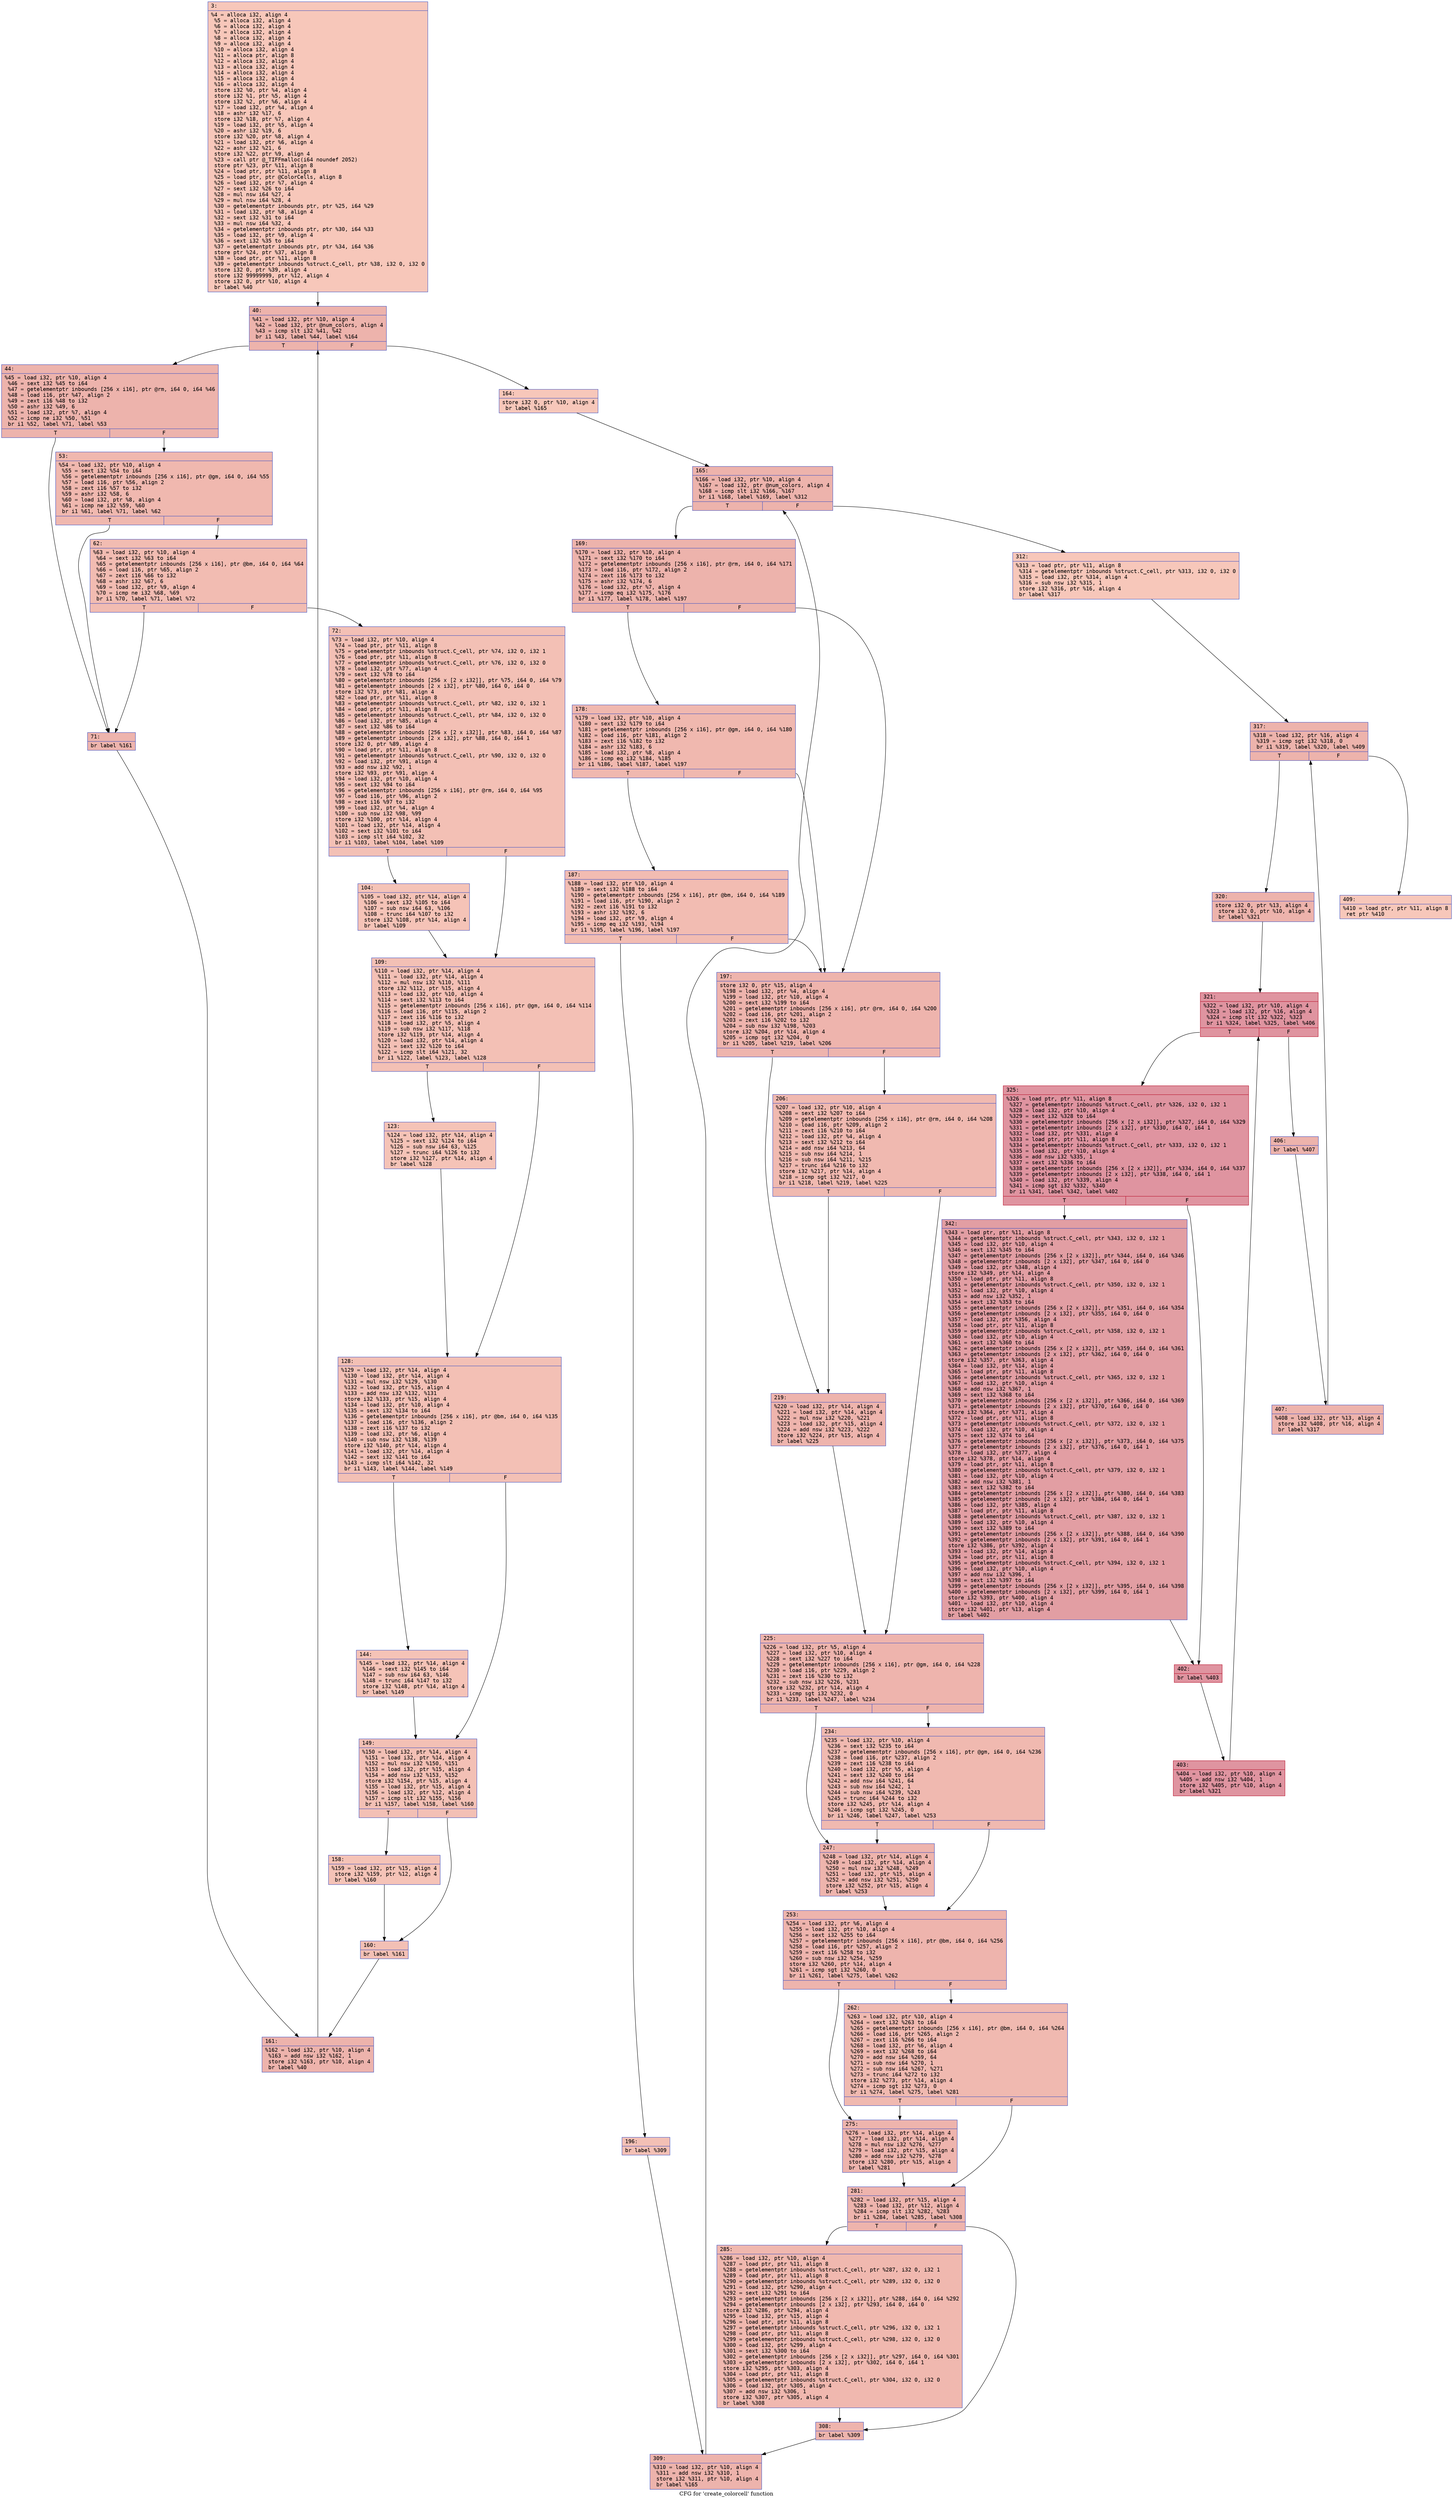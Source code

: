digraph "CFG for 'create_colorcell' function" {
	label="CFG for 'create_colorcell' function";

	Node0x60000375eb20 [shape=record,color="#3d50c3ff", style=filled, fillcolor="#ec7f6370" fontname="Courier",label="{3:\l|  %4 = alloca i32, align 4\l  %5 = alloca i32, align 4\l  %6 = alloca i32, align 4\l  %7 = alloca i32, align 4\l  %8 = alloca i32, align 4\l  %9 = alloca i32, align 4\l  %10 = alloca i32, align 4\l  %11 = alloca ptr, align 8\l  %12 = alloca i32, align 4\l  %13 = alloca i32, align 4\l  %14 = alloca i32, align 4\l  %15 = alloca i32, align 4\l  %16 = alloca i32, align 4\l  store i32 %0, ptr %4, align 4\l  store i32 %1, ptr %5, align 4\l  store i32 %2, ptr %6, align 4\l  %17 = load i32, ptr %4, align 4\l  %18 = ashr i32 %17, 6\l  store i32 %18, ptr %7, align 4\l  %19 = load i32, ptr %5, align 4\l  %20 = ashr i32 %19, 6\l  store i32 %20, ptr %8, align 4\l  %21 = load i32, ptr %6, align 4\l  %22 = ashr i32 %21, 6\l  store i32 %22, ptr %9, align 4\l  %23 = call ptr @_TIFFmalloc(i64 noundef 2052)\l  store ptr %23, ptr %11, align 8\l  %24 = load ptr, ptr %11, align 8\l  %25 = load ptr, ptr @ColorCells, align 8\l  %26 = load i32, ptr %7, align 4\l  %27 = sext i32 %26 to i64\l  %28 = mul nsw i64 %27, 4\l  %29 = mul nsw i64 %28, 4\l  %30 = getelementptr inbounds ptr, ptr %25, i64 %29\l  %31 = load i32, ptr %8, align 4\l  %32 = sext i32 %31 to i64\l  %33 = mul nsw i64 %32, 4\l  %34 = getelementptr inbounds ptr, ptr %30, i64 %33\l  %35 = load i32, ptr %9, align 4\l  %36 = sext i32 %35 to i64\l  %37 = getelementptr inbounds ptr, ptr %34, i64 %36\l  store ptr %24, ptr %37, align 8\l  %38 = load ptr, ptr %11, align 8\l  %39 = getelementptr inbounds %struct.C_cell, ptr %38, i32 0, i32 0\l  store i32 0, ptr %39, align 4\l  store i32 99999999, ptr %12, align 4\l  store i32 0, ptr %10, align 4\l  br label %40\l}"];
	Node0x60000375eb20 -> Node0x60000375eb70[tooltip="3 -> 40\nProbability 100.00%" ];
	Node0x60000375eb70 [shape=record,color="#3d50c3ff", style=filled, fillcolor="#d6524470" fontname="Courier",label="{40:\l|  %41 = load i32, ptr %10, align 4\l  %42 = load i32, ptr @num_colors, align 4\l  %43 = icmp slt i32 %41, %42\l  br i1 %43, label %44, label %164\l|{<s0>T|<s1>F}}"];
	Node0x60000375eb70:s0 -> Node0x60000375ebc0[tooltip="40 -> 44\nProbability 96.88%" ];
	Node0x60000375eb70:s1 -> Node0x60000375f020[tooltip="40 -> 164\nProbability 3.12%" ];
	Node0x60000375ebc0 [shape=record,color="#3d50c3ff", style=filled, fillcolor="#d6524470" fontname="Courier",label="{44:\l|  %45 = load i32, ptr %10, align 4\l  %46 = sext i32 %45 to i64\l  %47 = getelementptr inbounds [256 x i16], ptr @rm, i64 0, i64 %46\l  %48 = load i16, ptr %47, align 2\l  %49 = zext i16 %48 to i32\l  %50 = ashr i32 %49, 6\l  %51 = load i32, ptr %7, align 4\l  %52 = icmp ne i32 %50, %51\l  br i1 %52, label %71, label %53\l|{<s0>T|<s1>F}}"];
	Node0x60000375ebc0:s0 -> Node0x60000375ecb0[tooltip="44 -> 71\nProbability 50.00%" ];
	Node0x60000375ebc0:s1 -> Node0x60000375ec10[tooltip="44 -> 53\nProbability 50.00%" ];
	Node0x60000375ec10 [shape=record,color="#3d50c3ff", style=filled, fillcolor="#dc5d4a70" fontname="Courier",label="{53:\l|  %54 = load i32, ptr %10, align 4\l  %55 = sext i32 %54 to i64\l  %56 = getelementptr inbounds [256 x i16], ptr @gm, i64 0, i64 %55\l  %57 = load i16, ptr %56, align 2\l  %58 = zext i16 %57 to i32\l  %59 = ashr i32 %58, 6\l  %60 = load i32, ptr %8, align 4\l  %61 = icmp ne i32 %59, %60\l  br i1 %61, label %71, label %62\l|{<s0>T|<s1>F}}"];
	Node0x60000375ec10:s0 -> Node0x60000375ecb0[tooltip="53 -> 71\nProbability 50.00%" ];
	Node0x60000375ec10:s1 -> Node0x60000375ec60[tooltip="53 -> 62\nProbability 50.00%" ];
	Node0x60000375ec60 [shape=record,color="#3d50c3ff", style=filled, fillcolor="#e1675170" fontname="Courier",label="{62:\l|  %63 = load i32, ptr %10, align 4\l  %64 = sext i32 %63 to i64\l  %65 = getelementptr inbounds [256 x i16], ptr @bm, i64 0, i64 %64\l  %66 = load i16, ptr %65, align 2\l  %67 = zext i16 %66 to i32\l  %68 = ashr i32 %67, 6\l  %69 = load i32, ptr %9, align 4\l  %70 = icmp ne i32 %68, %69\l  br i1 %70, label %71, label %72\l|{<s0>T|<s1>F}}"];
	Node0x60000375ec60:s0 -> Node0x60000375ecb0[tooltip="62 -> 71\nProbability 50.00%" ];
	Node0x60000375ec60:s1 -> Node0x60000375ed00[tooltip="62 -> 72\nProbability 50.00%" ];
	Node0x60000375ecb0 [shape=record,color="#3d50c3ff", style=filled, fillcolor="#d8564670" fontname="Courier",label="{71:\l|  br label %161\l}"];
	Node0x60000375ecb0 -> Node0x60000375efd0[tooltip="71 -> 161\nProbability 100.00%" ];
	Node0x60000375ed00 [shape=record,color="#3d50c3ff", style=filled, fillcolor="#e5705870" fontname="Courier",label="{72:\l|  %73 = load i32, ptr %10, align 4\l  %74 = load ptr, ptr %11, align 8\l  %75 = getelementptr inbounds %struct.C_cell, ptr %74, i32 0, i32 1\l  %76 = load ptr, ptr %11, align 8\l  %77 = getelementptr inbounds %struct.C_cell, ptr %76, i32 0, i32 0\l  %78 = load i32, ptr %77, align 4\l  %79 = sext i32 %78 to i64\l  %80 = getelementptr inbounds [256 x [2 x i32]], ptr %75, i64 0, i64 %79\l  %81 = getelementptr inbounds [2 x i32], ptr %80, i64 0, i64 0\l  store i32 %73, ptr %81, align 4\l  %82 = load ptr, ptr %11, align 8\l  %83 = getelementptr inbounds %struct.C_cell, ptr %82, i32 0, i32 1\l  %84 = load ptr, ptr %11, align 8\l  %85 = getelementptr inbounds %struct.C_cell, ptr %84, i32 0, i32 0\l  %86 = load i32, ptr %85, align 4\l  %87 = sext i32 %86 to i64\l  %88 = getelementptr inbounds [256 x [2 x i32]], ptr %83, i64 0, i64 %87\l  %89 = getelementptr inbounds [2 x i32], ptr %88, i64 0, i64 1\l  store i32 0, ptr %89, align 4\l  %90 = load ptr, ptr %11, align 8\l  %91 = getelementptr inbounds %struct.C_cell, ptr %90, i32 0, i32 0\l  %92 = load i32, ptr %91, align 4\l  %93 = add nsw i32 %92, 1\l  store i32 %93, ptr %91, align 4\l  %94 = load i32, ptr %10, align 4\l  %95 = sext i32 %94 to i64\l  %96 = getelementptr inbounds [256 x i16], ptr @rm, i64 0, i64 %95\l  %97 = load i16, ptr %96, align 2\l  %98 = zext i16 %97 to i32\l  %99 = load i32, ptr %4, align 4\l  %100 = sub nsw i32 %98, %99\l  store i32 %100, ptr %14, align 4\l  %101 = load i32, ptr %14, align 4\l  %102 = sext i32 %101 to i64\l  %103 = icmp slt i64 %102, 32\l  br i1 %103, label %104, label %109\l|{<s0>T|<s1>F}}"];
	Node0x60000375ed00:s0 -> Node0x60000375ed50[tooltip="72 -> 104\nProbability 50.00%" ];
	Node0x60000375ed00:s1 -> Node0x60000375eda0[tooltip="72 -> 109\nProbability 50.00%" ];
	Node0x60000375ed50 [shape=record,color="#3d50c3ff", style=filled, fillcolor="#e8765c70" fontname="Courier",label="{104:\l|  %105 = load i32, ptr %14, align 4\l  %106 = sext i32 %105 to i64\l  %107 = sub nsw i64 63, %106\l  %108 = trunc i64 %107 to i32\l  store i32 %108, ptr %14, align 4\l  br label %109\l}"];
	Node0x60000375ed50 -> Node0x60000375eda0[tooltip="104 -> 109\nProbability 100.00%" ];
	Node0x60000375eda0 [shape=record,color="#3d50c3ff", style=filled, fillcolor="#e5705870" fontname="Courier",label="{109:\l|  %110 = load i32, ptr %14, align 4\l  %111 = load i32, ptr %14, align 4\l  %112 = mul nsw i32 %110, %111\l  store i32 %112, ptr %15, align 4\l  %113 = load i32, ptr %10, align 4\l  %114 = sext i32 %113 to i64\l  %115 = getelementptr inbounds [256 x i16], ptr @gm, i64 0, i64 %114\l  %116 = load i16, ptr %115, align 2\l  %117 = zext i16 %116 to i32\l  %118 = load i32, ptr %5, align 4\l  %119 = sub nsw i32 %117, %118\l  store i32 %119, ptr %14, align 4\l  %120 = load i32, ptr %14, align 4\l  %121 = sext i32 %120 to i64\l  %122 = icmp slt i64 %121, 32\l  br i1 %122, label %123, label %128\l|{<s0>T|<s1>F}}"];
	Node0x60000375eda0:s0 -> Node0x60000375edf0[tooltip="109 -> 123\nProbability 50.00%" ];
	Node0x60000375eda0:s1 -> Node0x60000375ee40[tooltip="109 -> 128\nProbability 50.00%" ];
	Node0x60000375edf0 [shape=record,color="#3d50c3ff", style=filled, fillcolor="#e8765c70" fontname="Courier",label="{123:\l|  %124 = load i32, ptr %14, align 4\l  %125 = sext i32 %124 to i64\l  %126 = sub nsw i64 63, %125\l  %127 = trunc i64 %126 to i32\l  store i32 %127, ptr %14, align 4\l  br label %128\l}"];
	Node0x60000375edf0 -> Node0x60000375ee40[tooltip="123 -> 128\nProbability 100.00%" ];
	Node0x60000375ee40 [shape=record,color="#3d50c3ff", style=filled, fillcolor="#e5705870" fontname="Courier",label="{128:\l|  %129 = load i32, ptr %14, align 4\l  %130 = load i32, ptr %14, align 4\l  %131 = mul nsw i32 %129, %130\l  %132 = load i32, ptr %15, align 4\l  %133 = add nsw i32 %132, %131\l  store i32 %133, ptr %15, align 4\l  %134 = load i32, ptr %10, align 4\l  %135 = sext i32 %134 to i64\l  %136 = getelementptr inbounds [256 x i16], ptr @bm, i64 0, i64 %135\l  %137 = load i16, ptr %136, align 2\l  %138 = zext i16 %137 to i32\l  %139 = load i32, ptr %6, align 4\l  %140 = sub nsw i32 %138, %139\l  store i32 %140, ptr %14, align 4\l  %141 = load i32, ptr %14, align 4\l  %142 = sext i32 %141 to i64\l  %143 = icmp slt i64 %142, 32\l  br i1 %143, label %144, label %149\l|{<s0>T|<s1>F}}"];
	Node0x60000375ee40:s0 -> Node0x60000375ee90[tooltip="128 -> 144\nProbability 50.00%" ];
	Node0x60000375ee40:s1 -> Node0x60000375eee0[tooltip="128 -> 149\nProbability 50.00%" ];
	Node0x60000375ee90 [shape=record,color="#3d50c3ff", style=filled, fillcolor="#e8765c70" fontname="Courier",label="{144:\l|  %145 = load i32, ptr %14, align 4\l  %146 = sext i32 %145 to i64\l  %147 = sub nsw i64 63, %146\l  %148 = trunc i64 %147 to i32\l  store i32 %148, ptr %14, align 4\l  br label %149\l}"];
	Node0x60000375ee90 -> Node0x60000375eee0[tooltip="144 -> 149\nProbability 100.00%" ];
	Node0x60000375eee0 [shape=record,color="#3d50c3ff", style=filled, fillcolor="#e5705870" fontname="Courier",label="{149:\l|  %150 = load i32, ptr %14, align 4\l  %151 = load i32, ptr %14, align 4\l  %152 = mul nsw i32 %150, %151\l  %153 = load i32, ptr %15, align 4\l  %154 = add nsw i32 %153, %152\l  store i32 %154, ptr %15, align 4\l  %155 = load i32, ptr %15, align 4\l  %156 = load i32, ptr %12, align 4\l  %157 = icmp slt i32 %155, %156\l  br i1 %157, label %158, label %160\l|{<s0>T|<s1>F}}"];
	Node0x60000375eee0:s0 -> Node0x60000375ef30[tooltip="149 -> 158\nProbability 50.00%" ];
	Node0x60000375eee0:s1 -> Node0x60000375ef80[tooltip="149 -> 160\nProbability 50.00%" ];
	Node0x60000375ef30 [shape=record,color="#3d50c3ff", style=filled, fillcolor="#e8765c70" fontname="Courier",label="{158:\l|  %159 = load i32, ptr %15, align 4\l  store i32 %159, ptr %12, align 4\l  br label %160\l}"];
	Node0x60000375ef30 -> Node0x60000375ef80[tooltip="158 -> 160\nProbability 100.00%" ];
	Node0x60000375ef80 [shape=record,color="#3d50c3ff", style=filled, fillcolor="#e5705870" fontname="Courier",label="{160:\l|  br label %161\l}"];
	Node0x60000375ef80 -> Node0x60000375efd0[tooltip="160 -> 161\nProbability 100.00%" ];
	Node0x60000375efd0 [shape=record,color="#3d50c3ff", style=filled, fillcolor="#d6524470" fontname="Courier",label="{161:\l|  %162 = load i32, ptr %10, align 4\l  %163 = add nsw i32 %162, 1\l  store i32 %163, ptr %10, align 4\l  br label %40\l}"];
	Node0x60000375efd0 -> Node0x60000375eb70[tooltip="161 -> 40\nProbability 100.00%" ];
	Node0x60000375f020 [shape=record,color="#3d50c3ff", style=filled, fillcolor="#ec7f6370" fontname="Courier",label="{164:\l|  store i32 0, ptr %10, align 4\l  br label %165\l}"];
	Node0x60000375f020 -> Node0x60000375f070[tooltip="164 -> 165\nProbability 100.00%" ];
	Node0x60000375f070 [shape=record,color="#3d50c3ff", style=filled, fillcolor="#d6524470" fontname="Courier",label="{165:\l|  %166 = load i32, ptr %10, align 4\l  %167 = load i32, ptr @num_colors, align 4\l  %168 = icmp slt i32 %166, %167\l  br i1 %168, label %169, label %312\l|{<s0>T|<s1>F}}"];
	Node0x60000375f070:s0 -> Node0x60000375f0c0[tooltip="165 -> 169\nProbability 96.88%" ];
	Node0x60000375f070:s1 -> Node0x60000375f610[tooltip="165 -> 312\nProbability 3.12%" ];
	Node0x60000375f0c0 [shape=record,color="#3d50c3ff", style=filled, fillcolor="#d6524470" fontname="Courier",label="{169:\l|  %170 = load i32, ptr %10, align 4\l  %171 = sext i32 %170 to i64\l  %172 = getelementptr inbounds [256 x i16], ptr @rm, i64 0, i64 %171\l  %173 = load i16, ptr %172, align 2\l  %174 = zext i16 %173 to i32\l  %175 = ashr i32 %174, 6\l  %176 = load i32, ptr %7, align 4\l  %177 = icmp eq i32 %175, %176\l  br i1 %177, label %178, label %197\l|{<s0>T|<s1>F}}"];
	Node0x60000375f0c0:s0 -> Node0x60000375f110[tooltip="169 -> 178\nProbability 50.00%" ];
	Node0x60000375f0c0:s1 -> Node0x60000375f200[tooltip="169 -> 197\nProbability 50.00%" ];
	Node0x60000375f110 [shape=record,color="#3d50c3ff", style=filled, fillcolor="#dc5d4a70" fontname="Courier",label="{178:\l|  %179 = load i32, ptr %10, align 4\l  %180 = sext i32 %179 to i64\l  %181 = getelementptr inbounds [256 x i16], ptr @gm, i64 0, i64 %180\l  %182 = load i16, ptr %181, align 2\l  %183 = zext i16 %182 to i32\l  %184 = ashr i32 %183, 6\l  %185 = load i32, ptr %8, align 4\l  %186 = icmp eq i32 %184, %185\l  br i1 %186, label %187, label %197\l|{<s0>T|<s1>F}}"];
	Node0x60000375f110:s0 -> Node0x60000375f160[tooltip="178 -> 187\nProbability 50.00%" ];
	Node0x60000375f110:s1 -> Node0x60000375f200[tooltip="178 -> 197\nProbability 50.00%" ];
	Node0x60000375f160 [shape=record,color="#3d50c3ff", style=filled, fillcolor="#e1675170" fontname="Courier",label="{187:\l|  %188 = load i32, ptr %10, align 4\l  %189 = sext i32 %188 to i64\l  %190 = getelementptr inbounds [256 x i16], ptr @bm, i64 0, i64 %189\l  %191 = load i16, ptr %190, align 2\l  %192 = zext i16 %191 to i32\l  %193 = ashr i32 %192, 6\l  %194 = load i32, ptr %9, align 4\l  %195 = icmp eq i32 %193, %194\l  br i1 %195, label %196, label %197\l|{<s0>T|<s1>F}}"];
	Node0x60000375f160:s0 -> Node0x60000375f1b0[tooltip="187 -> 196\nProbability 50.00%" ];
	Node0x60000375f160:s1 -> Node0x60000375f200[tooltip="187 -> 197\nProbability 50.00%" ];
	Node0x60000375f1b0 [shape=record,color="#3d50c3ff", style=filled, fillcolor="#e5705870" fontname="Courier",label="{196:\l|  br label %309\l}"];
	Node0x60000375f1b0 -> Node0x60000375f5c0[tooltip="196 -> 309\nProbability 100.00%" ];
	Node0x60000375f200 [shape=record,color="#3d50c3ff", style=filled, fillcolor="#d8564670" fontname="Courier",label="{197:\l|  store i32 0, ptr %15, align 4\l  %198 = load i32, ptr %4, align 4\l  %199 = load i32, ptr %10, align 4\l  %200 = sext i32 %199 to i64\l  %201 = getelementptr inbounds [256 x i16], ptr @rm, i64 0, i64 %200\l  %202 = load i16, ptr %201, align 2\l  %203 = zext i16 %202 to i32\l  %204 = sub nsw i32 %198, %203\l  store i32 %204, ptr %14, align 4\l  %205 = icmp sgt i32 %204, 0\l  br i1 %205, label %219, label %206\l|{<s0>T|<s1>F}}"];
	Node0x60000375f200:s0 -> Node0x60000375f2a0[tooltip="197 -> 219\nProbability 62.50%" ];
	Node0x60000375f200:s1 -> Node0x60000375f250[tooltip="197 -> 206\nProbability 37.50%" ];
	Node0x60000375f250 [shape=record,color="#3d50c3ff", style=filled, fillcolor="#de614d70" fontname="Courier",label="{206:\l|  %207 = load i32, ptr %10, align 4\l  %208 = sext i32 %207 to i64\l  %209 = getelementptr inbounds [256 x i16], ptr @rm, i64 0, i64 %208\l  %210 = load i16, ptr %209, align 2\l  %211 = zext i16 %210 to i64\l  %212 = load i32, ptr %4, align 4\l  %213 = sext i32 %212 to i64\l  %214 = add nsw i64 %213, 64\l  %215 = sub nsw i64 %214, 1\l  %216 = sub nsw i64 %211, %215\l  %217 = trunc i64 %216 to i32\l  store i32 %217, ptr %14, align 4\l  %218 = icmp sgt i32 %217, 0\l  br i1 %218, label %219, label %225\l|{<s0>T|<s1>F}}"];
	Node0x60000375f250:s0 -> Node0x60000375f2a0[tooltip="206 -> 219\nProbability 62.50%" ];
	Node0x60000375f250:s1 -> Node0x60000375f2f0[tooltip="206 -> 225\nProbability 37.50%" ];
	Node0x60000375f2a0 [shape=record,color="#3d50c3ff", style=filled, fillcolor="#d8564670" fontname="Courier",label="{219:\l|  %220 = load i32, ptr %14, align 4\l  %221 = load i32, ptr %14, align 4\l  %222 = mul nsw i32 %220, %221\l  %223 = load i32, ptr %15, align 4\l  %224 = add nsw i32 %223, %222\l  store i32 %224, ptr %15, align 4\l  br label %225\l}"];
	Node0x60000375f2a0 -> Node0x60000375f2f0[tooltip="219 -> 225\nProbability 100.00%" ];
	Node0x60000375f2f0 [shape=record,color="#3d50c3ff", style=filled, fillcolor="#d8564670" fontname="Courier",label="{225:\l|  %226 = load i32, ptr %5, align 4\l  %227 = load i32, ptr %10, align 4\l  %228 = sext i32 %227 to i64\l  %229 = getelementptr inbounds [256 x i16], ptr @gm, i64 0, i64 %228\l  %230 = load i16, ptr %229, align 2\l  %231 = zext i16 %230 to i32\l  %232 = sub nsw i32 %226, %231\l  store i32 %232, ptr %14, align 4\l  %233 = icmp sgt i32 %232, 0\l  br i1 %233, label %247, label %234\l|{<s0>T|<s1>F}}"];
	Node0x60000375f2f0:s0 -> Node0x60000375f390[tooltip="225 -> 247\nProbability 62.50%" ];
	Node0x60000375f2f0:s1 -> Node0x60000375f340[tooltip="225 -> 234\nProbability 37.50%" ];
	Node0x60000375f340 [shape=record,color="#3d50c3ff", style=filled, fillcolor="#de614d70" fontname="Courier",label="{234:\l|  %235 = load i32, ptr %10, align 4\l  %236 = sext i32 %235 to i64\l  %237 = getelementptr inbounds [256 x i16], ptr @gm, i64 0, i64 %236\l  %238 = load i16, ptr %237, align 2\l  %239 = zext i16 %238 to i64\l  %240 = load i32, ptr %5, align 4\l  %241 = sext i32 %240 to i64\l  %242 = add nsw i64 %241, 64\l  %243 = sub nsw i64 %242, 1\l  %244 = sub nsw i64 %239, %243\l  %245 = trunc i64 %244 to i32\l  store i32 %245, ptr %14, align 4\l  %246 = icmp sgt i32 %245, 0\l  br i1 %246, label %247, label %253\l|{<s0>T|<s1>F}}"];
	Node0x60000375f340:s0 -> Node0x60000375f390[tooltip="234 -> 247\nProbability 62.50%" ];
	Node0x60000375f340:s1 -> Node0x60000375f3e0[tooltip="234 -> 253\nProbability 37.50%" ];
	Node0x60000375f390 [shape=record,color="#3d50c3ff", style=filled, fillcolor="#d8564670" fontname="Courier",label="{247:\l|  %248 = load i32, ptr %14, align 4\l  %249 = load i32, ptr %14, align 4\l  %250 = mul nsw i32 %248, %249\l  %251 = load i32, ptr %15, align 4\l  %252 = add nsw i32 %251, %250\l  store i32 %252, ptr %15, align 4\l  br label %253\l}"];
	Node0x60000375f390 -> Node0x60000375f3e0[tooltip="247 -> 253\nProbability 100.00%" ];
	Node0x60000375f3e0 [shape=record,color="#3d50c3ff", style=filled, fillcolor="#d8564670" fontname="Courier",label="{253:\l|  %254 = load i32, ptr %6, align 4\l  %255 = load i32, ptr %10, align 4\l  %256 = sext i32 %255 to i64\l  %257 = getelementptr inbounds [256 x i16], ptr @bm, i64 0, i64 %256\l  %258 = load i16, ptr %257, align 2\l  %259 = zext i16 %258 to i32\l  %260 = sub nsw i32 %254, %259\l  store i32 %260, ptr %14, align 4\l  %261 = icmp sgt i32 %260, 0\l  br i1 %261, label %275, label %262\l|{<s0>T|<s1>F}}"];
	Node0x60000375f3e0:s0 -> Node0x60000375f480[tooltip="253 -> 275\nProbability 62.50%" ];
	Node0x60000375f3e0:s1 -> Node0x60000375f430[tooltip="253 -> 262\nProbability 37.50%" ];
	Node0x60000375f430 [shape=record,color="#3d50c3ff", style=filled, fillcolor="#de614d70" fontname="Courier",label="{262:\l|  %263 = load i32, ptr %10, align 4\l  %264 = sext i32 %263 to i64\l  %265 = getelementptr inbounds [256 x i16], ptr @bm, i64 0, i64 %264\l  %266 = load i16, ptr %265, align 2\l  %267 = zext i16 %266 to i64\l  %268 = load i32, ptr %6, align 4\l  %269 = sext i32 %268 to i64\l  %270 = add nsw i64 %269, 64\l  %271 = sub nsw i64 %270, 1\l  %272 = sub nsw i64 %267, %271\l  %273 = trunc i64 %272 to i32\l  store i32 %273, ptr %14, align 4\l  %274 = icmp sgt i32 %273, 0\l  br i1 %274, label %275, label %281\l|{<s0>T|<s1>F}}"];
	Node0x60000375f430:s0 -> Node0x60000375f480[tooltip="262 -> 275\nProbability 62.50%" ];
	Node0x60000375f430:s1 -> Node0x60000375f4d0[tooltip="262 -> 281\nProbability 37.50%" ];
	Node0x60000375f480 [shape=record,color="#3d50c3ff", style=filled, fillcolor="#d8564670" fontname="Courier",label="{275:\l|  %276 = load i32, ptr %14, align 4\l  %277 = load i32, ptr %14, align 4\l  %278 = mul nsw i32 %276, %277\l  %279 = load i32, ptr %15, align 4\l  %280 = add nsw i32 %279, %278\l  store i32 %280, ptr %15, align 4\l  br label %281\l}"];
	Node0x60000375f480 -> Node0x60000375f4d0[tooltip="275 -> 281\nProbability 100.00%" ];
	Node0x60000375f4d0 [shape=record,color="#3d50c3ff", style=filled, fillcolor="#d8564670" fontname="Courier",label="{281:\l|  %282 = load i32, ptr %15, align 4\l  %283 = load i32, ptr %12, align 4\l  %284 = icmp slt i32 %282, %283\l  br i1 %284, label %285, label %308\l|{<s0>T|<s1>F}}"];
	Node0x60000375f4d0:s0 -> Node0x60000375f520[tooltip="281 -> 285\nProbability 50.00%" ];
	Node0x60000375f4d0:s1 -> Node0x60000375f570[tooltip="281 -> 308\nProbability 50.00%" ];
	Node0x60000375f520 [shape=record,color="#3d50c3ff", style=filled, fillcolor="#dc5d4a70" fontname="Courier",label="{285:\l|  %286 = load i32, ptr %10, align 4\l  %287 = load ptr, ptr %11, align 8\l  %288 = getelementptr inbounds %struct.C_cell, ptr %287, i32 0, i32 1\l  %289 = load ptr, ptr %11, align 8\l  %290 = getelementptr inbounds %struct.C_cell, ptr %289, i32 0, i32 0\l  %291 = load i32, ptr %290, align 4\l  %292 = sext i32 %291 to i64\l  %293 = getelementptr inbounds [256 x [2 x i32]], ptr %288, i64 0, i64 %292\l  %294 = getelementptr inbounds [2 x i32], ptr %293, i64 0, i64 0\l  store i32 %286, ptr %294, align 4\l  %295 = load i32, ptr %15, align 4\l  %296 = load ptr, ptr %11, align 8\l  %297 = getelementptr inbounds %struct.C_cell, ptr %296, i32 0, i32 1\l  %298 = load ptr, ptr %11, align 8\l  %299 = getelementptr inbounds %struct.C_cell, ptr %298, i32 0, i32 0\l  %300 = load i32, ptr %299, align 4\l  %301 = sext i32 %300 to i64\l  %302 = getelementptr inbounds [256 x [2 x i32]], ptr %297, i64 0, i64 %301\l  %303 = getelementptr inbounds [2 x i32], ptr %302, i64 0, i64 1\l  store i32 %295, ptr %303, align 4\l  %304 = load ptr, ptr %11, align 8\l  %305 = getelementptr inbounds %struct.C_cell, ptr %304, i32 0, i32 0\l  %306 = load i32, ptr %305, align 4\l  %307 = add nsw i32 %306, 1\l  store i32 %307, ptr %305, align 4\l  br label %308\l}"];
	Node0x60000375f520 -> Node0x60000375f570[tooltip="285 -> 308\nProbability 100.00%" ];
	Node0x60000375f570 [shape=record,color="#3d50c3ff", style=filled, fillcolor="#d8564670" fontname="Courier",label="{308:\l|  br label %309\l}"];
	Node0x60000375f570 -> Node0x60000375f5c0[tooltip="308 -> 309\nProbability 100.00%" ];
	Node0x60000375f5c0 [shape=record,color="#3d50c3ff", style=filled, fillcolor="#d6524470" fontname="Courier",label="{309:\l|  %310 = load i32, ptr %10, align 4\l  %311 = add nsw i32 %310, 1\l  store i32 %311, ptr %10, align 4\l  br label %165\l}"];
	Node0x60000375f5c0 -> Node0x60000375f070[tooltip="309 -> 165\nProbability 100.00%" ];
	Node0x60000375f610 [shape=record,color="#3d50c3ff", style=filled, fillcolor="#ec7f6370" fontname="Courier",label="{312:\l|  %313 = load ptr, ptr %11, align 8\l  %314 = getelementptr inbounds %struct.C_cell, ptr %313, i32 0, i32 0\l  %315 = load i32, ptr %314, align 4\l  %316 = sub nsw i32 %315, 1\l  store i32 %316, ptr %16, align 4\l  br label %317\l}"];
	Node0x60000375f610 -> Node0x60000375f660[tooltip="312 -> 317\nProbability 100.00%" ];
	Node0x60000375f660 [shape=record,color="#3d50c3ff", style=filled, fillcolor="#d6524470" fontname="Courier",label="{317:\l|  %318 = load i32, ptr %16, align 4\l  %319 = icmp sgt i32 %318, 0\l  br i1 %319, label %320, label %409\l|{<s0>T|<s1>F}}"];
	Node0x60000375f660:s0 -> Node0x60000375f6b0[tooltip="317 -> 320\nProbability 96.88%" ];
	Node0x60000375f660:s1 -> Node0x60000375f930[tooltip="317 -> 409\nProbability 3.12%" ];
	Node0x60000375f6b0 [shape=record,color="#3d50c3ff", style=filled, fillcolor="#d6524470" fontname="Courier",label="{320:\l|  store i32 0, ptr %13, align 4\l  store i32 0, ptr %10, align 4\l  br label %321\l}"];
	Node0x60000375f6b0 -> Node0x60000375f700[tooltip="320 -> 321\nProbability 100.00%" ];
	Node0x60000375f700 [shape=record,color="#b70d28ff", style=filled, fillcolor="#b70d2870" fontname="Courier",label="{321:\l|  %322 = load i32, ptr %10, align 4\l  %323 = load i32, ptr %16, align 4\l  %324 = icmp slt i32 %322, %323\l  br i1 %324, label %325, label %406\l|{<s0>T|<s1>F}}"];
	Node0x60000375f700:s0 -> Node0x60000375f750[tooltip="321 -> 325\nProbability 96.88%" ];
	Node0x60000375f700:s1 -> Node0x60000375f890[tooltip="321 -> 406\nProbability 3.12%" ];
	Node0x60000375f750 [shape=record,color="#b70d28ff", style=filled, fillcolor="#b70d2870" fontname="Courier",label="{325:\l|  %326 = load ptr, ptr %11, align 8\l  %327 = getelementptr inbounds %struct.C_cell, ptr %326, i32 0, i32 1\l  %328 = load i32, ptr %10, align 4\l  %329 = sext i32 %328 to i64\l  %330 = getelementptr inbounds [256 x [2 x i32]], ptr %327, i64 0, i64 %329\l  %331 = getelementptr inbounds [2 x i32], ptr %330, i64 0, i64 1\l  %332 = load i32, ptr %331, align 4\l  %333 = load ptr, ptr %11, align 8\l  %334 = getelementptr inbounds %struct.C_cell, ptr %333, i32 0, i32 1\l  %335 = load i32, ptr %10, align 4\l  %336 = add nsw i32 %335, 1\l  %337 = sext i32 %336 to i64\l  %338 = getelementptr inbounds [256 x [2 x i32]], ptr %334, i64 0, i64 %337\l  %339 = getelementptr inbounds [2 x i32], ptr %338, i64 0, i64 1\l  %340 = load i32, ptr %339, align 4\l  %341 = icmp sgt i32 %332, %340\l  br i1 %341, label %342, label %402\l|{<s0>T|<s1>F}}"];
	Node0x60000375f750:s0 -> Node0x60000375f7a0[tooltip="325 -> 342\nProbability 50.00%" ];
	Node0x60000375f750:s1 -> Node0x60000375f7f0[tooltip="325 -> 402\nProbability 50.00%" ];
	Node0x60000375f7a0 [shape=record,color="#3d50c3ff", style=filled, fillcolor="#be242e70" fontname="Courier",label="{342:\l|  %343 = load ptr, ptr %11, align 8\l  %344 = getelementptr inbounds %struct.C_cell, ptr %343, i32 0, i32 1\l  %345 = load i32, ptr %10, align 4\l  %346 = sext i32 %345 to i64\l  %347 = getelementptr inbounds [256 x [2 x i32]], ptr %344, i64 0, i64 %346\l  %348 = getelementptr inbounds [2 x i32], ptr %347, i64 0, i64 0\l  %349 = load i32, ptr %348, align 4\l  store i32 %349, ptr %14, align 4\l  %350 = load ptr, ptr %11, align 8\l  %351 = getelementptr inbounds %struct.C_cell, ptr %350, i32 0, i32 1\l  %352 = load i32, ptr %10, align 4\l  %353 = add nsw i32 %352, 1\l  %354 = sext i32 %353 to i64\l  %355 = getelementptr inbounds [256 x [2 x i32]], ptr %351, i64 0, i64 %354\l  %356 = getelementptr inbounds [2 x i32], ptr %355, i64 0, i64 0\l  %357 = load i32, ptr %356, align 4\l  %358 = load ptr, ptr %11, align 8\l  %359 = getelementptr inbounds %struct.C_cell, ptr %358, i32 0, i32 1\l  %360 = load i32, ptr %10, align 4\l  %361 = sext i32 %360 to i64\l  %362 = getelementptr inbounds [256 x [2 x i32]], ptr %359, i64 0, i64 %361\l  %363 = getelementptr inbounds [2 x i32], ptr %362, i64 0, i64 0\l  store i32 %357, ptr %363, align 4\l  %364 = load i32, ptr %14, align 4\l  %365 = load ptr, ptr %11, align 8\l  %366 = getelementptr inbounds %struct.C_cell, ptr %365, i32 0, i32 1\l  %367 = load i32, ptr %10, align 4\l  %368 = add nsw i32 %367, 1\l  %369 = sext i32 %368 to i64\l  %370 = getelementptr inbounds [256 x [2 x i32]], ptr %366, i64 0, i64 %369\l  %371 = getelementptr inbounds [2 x i32], ptr %370, i64 0, i64 0\l  store i32 %364, ptr %371, align 4\l  %372 = load ptr, ptr %11, align 8\l  %373 = getelementptr inbounds %struct.C_cell, ptr %372, i32 0, i32 1\l  %374 = load i32, ptr %10, align 4\l  %375 = sext i32 %374 to i64\l  %376 = getelementptr inbounds [256 x [2 x i32]], ptr %373, i64 0, i64 %375\l  %377 = getelementptr inbounds [2 x i32], ptr %376, i64 0, i64 1\l  %378 = load i32, ptr %377, align 4\l  store i32 %378, ptr %14, align 4\l  %379 = load ptr, ptr %11, align 8\l  %380 = getelementptr inbounds %struct.C_cell, ptr %379, i32 0, i32 1\l  %381 = load i32, ptr %10, align 4\l  %382 = add nsw i32 %381, 1\l  %383 = sext i32 %382 to i64\l  %384 = getelementptr inbounds [256 x [2 x i32]], ptr %380, i64 0, i64 %383\l  %385 = getelementptr inbounds [2 x i32], ptr %384, i64 0, i64 1\l  %386 = load i32, ptr %385, align 4\l  %387 = load ptr, ptr %11, align 8\l  %388 = getelementptr inbounds %struct.C_cell, ptr %387, i32 0, i32 1\l  %389 = load i32, ptr %10, align 4\l  %390 = sext i32 %389 to i64\l  %391 = getelementptr inbounds [256 x [2 x i32]], ptr %388, i64 0, i64 %390\l  %392 = getelementptr inbounds [2 x i32], ptr %391, i64 0, i64 1\l  store i32 %386, ptr %392, align 4\l  %393 = load i32, ptr %14, align 4\l  %394 = load ptr, ptr %11, align 8\l  %395 = getelementptr inbounds %struct.C_cell, ptr %394, i32 0, i32 1\l  %396 = load i32, ptr %10, align 4\l  %397 = add nsw i32 %396, 1\l  %398 = sext i32 %397 to i64\l  %399 = getelementptr inbounds [256 x [2 x i32]], ptr %395, i64 0, i64 %398\l  %400 = getelementptr inbounds [2 x i32], ptr %399, i64 0, i64 1\l  store i32 %393, ptr %400, align 4\l  %401 = load i32, ptr %10, align 4\l  store i32 %401, ptr %13, align 4\l  br label %402\l}"];
	Node0x60000375f7a0 -> Node0x60000375f7f0[tooltip="342 -> 402\nProbability 100.00%" ];
	Node0x60000375f7f0 [shape=record,color="#b70d28ff", style=filled, fillcolor="#b70d2870" fontname="Courier",label="{402:\l|  br label %403\l}"];
	Node0x60000375f7f0 -> Node0x60000375f840[tooltip="402 -> 403\nProbability 100.00%" ];
	Node0x60000375f840 [shape=record,color="#b70d28ff", style=filled, fillcolor="#b70d2870" fontname="Courier",label="{403:\l|  %404 = load i32, ptr %10, align 4\l  %405 = add nsw i32 %404, 1\l  store i32 %405, ptr %10, align 4\l  br label %321\l}"];
	Node0x60000375f840 -> Node0x60000375f700[tooltip="403 -> 321\nProbability 100.00%" ];
	Node0x60000375f890 [shape=record,color="#3d50c3ff", style=filled, fillcolor="#d6524470" fontname="Courier",label="{406:\l|  br label %407\l}"];
	Node0x60000375f890 -> Node0x60000375f8e0[tooltip="406 -> 407\nProbability 100.00%" ];
	Node0x60000375f8e0 [shape=record,color="#3d50c3ff", style=filled, fillcolor="#d6524470" fontname="Courier",label="{407:\l|  %408 = load i32, ptr %13, align 4\l  store i32 %408, ptr %16, align 4\l  br label %317\l}"];
	Node0x60000375f8e0 -> Node0x60000375f660[tooltip="407 -> 317\nProbability 100.00%" ];
	Node0x60000375f930 [shape=record,color="#3d50c3ff", style=filled, fillcolor="#ec7f6370" fontname="Courier",label="{409:\l|  %410 = load ptr, ptr %11, align 8\l  ret ptr %410\l}"];
}
